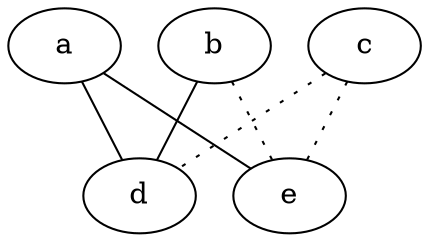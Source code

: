 graph {
a -- d;
a -- e;
b -- d;
b -- e [style=dotted];
c -- d [style=dotted];
c -- e [style=dotted];
}
